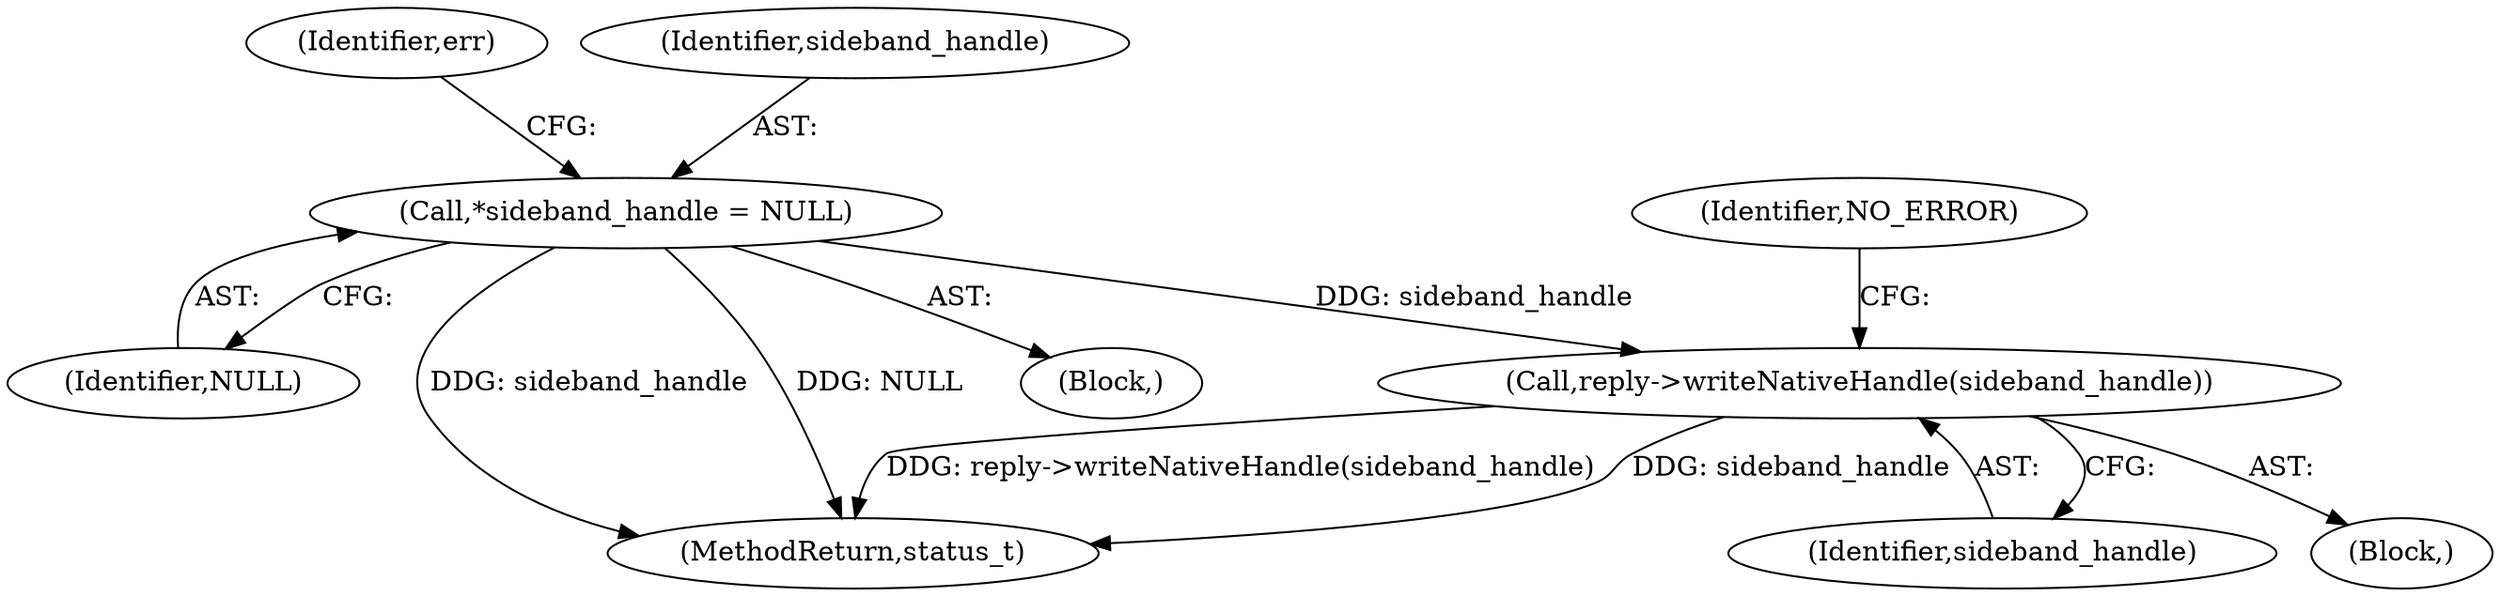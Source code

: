 digraph "0_Android_0bb5ced60304da7f61478ffd359e7ba65d72f181@pointer" {
"1001058" [label="(Call,*sideband_handle = NULL)"];
"1001078" [label="(Call,reply->writeNativeHandle(sideband_handle))"];
"1001081" [label="(Identifier,NO_ERROR)"];
"1001032" [label="(Block,)"];
"1001063" [label="(Identifier,err)"];
"1001060" [label="(Identifier,NULL)"];
"1001059" [label="(Identifier,sideband_handle)"];
"1001078" [label="(Call,reply->writeNativeHandle(sideband_handle))"];
"1001058" [label="(Call,*sideband_handle = NULL)"];
"1001353" [label="(MethodReturn,status_t)"];
"1001077" [label="(Block,)"];
"1001079" [label="(Identifier,sideband_handle)"];
"1001058" -> "1001032"  [label="AST: "];
"1001058" -> "1001060"  [label="CFG: "];
"1001059" -> "1001058"  [label="AST: "];
"1001060" -> "1001058"  [label="AST: "];
"1001063" -> "1001058"  [label="CFG: "];
"1001058" -> "1001353"  [label="DDG: NULL"];
"1001058" -> "1001353"  [label="DDG: sideband_handle"];
"1001058" -> "1001078"  [label="DDG: sideband_handle"];
"1001078" -> "1001077"  [label="AST: "];
"1001078" -> "1001079"  [label="CFG: "];
"1001079" -> "1001078"  [label="AST: "];
"1001081" -> "1001078"  [label="CFG: "];
"1001078" -> "1001353"  [label="DDG: reply->writeNativeHandle(sideband_handle)"];
"1001078" -> "1001353"  [label="DDG: sideband_handle"];
}
